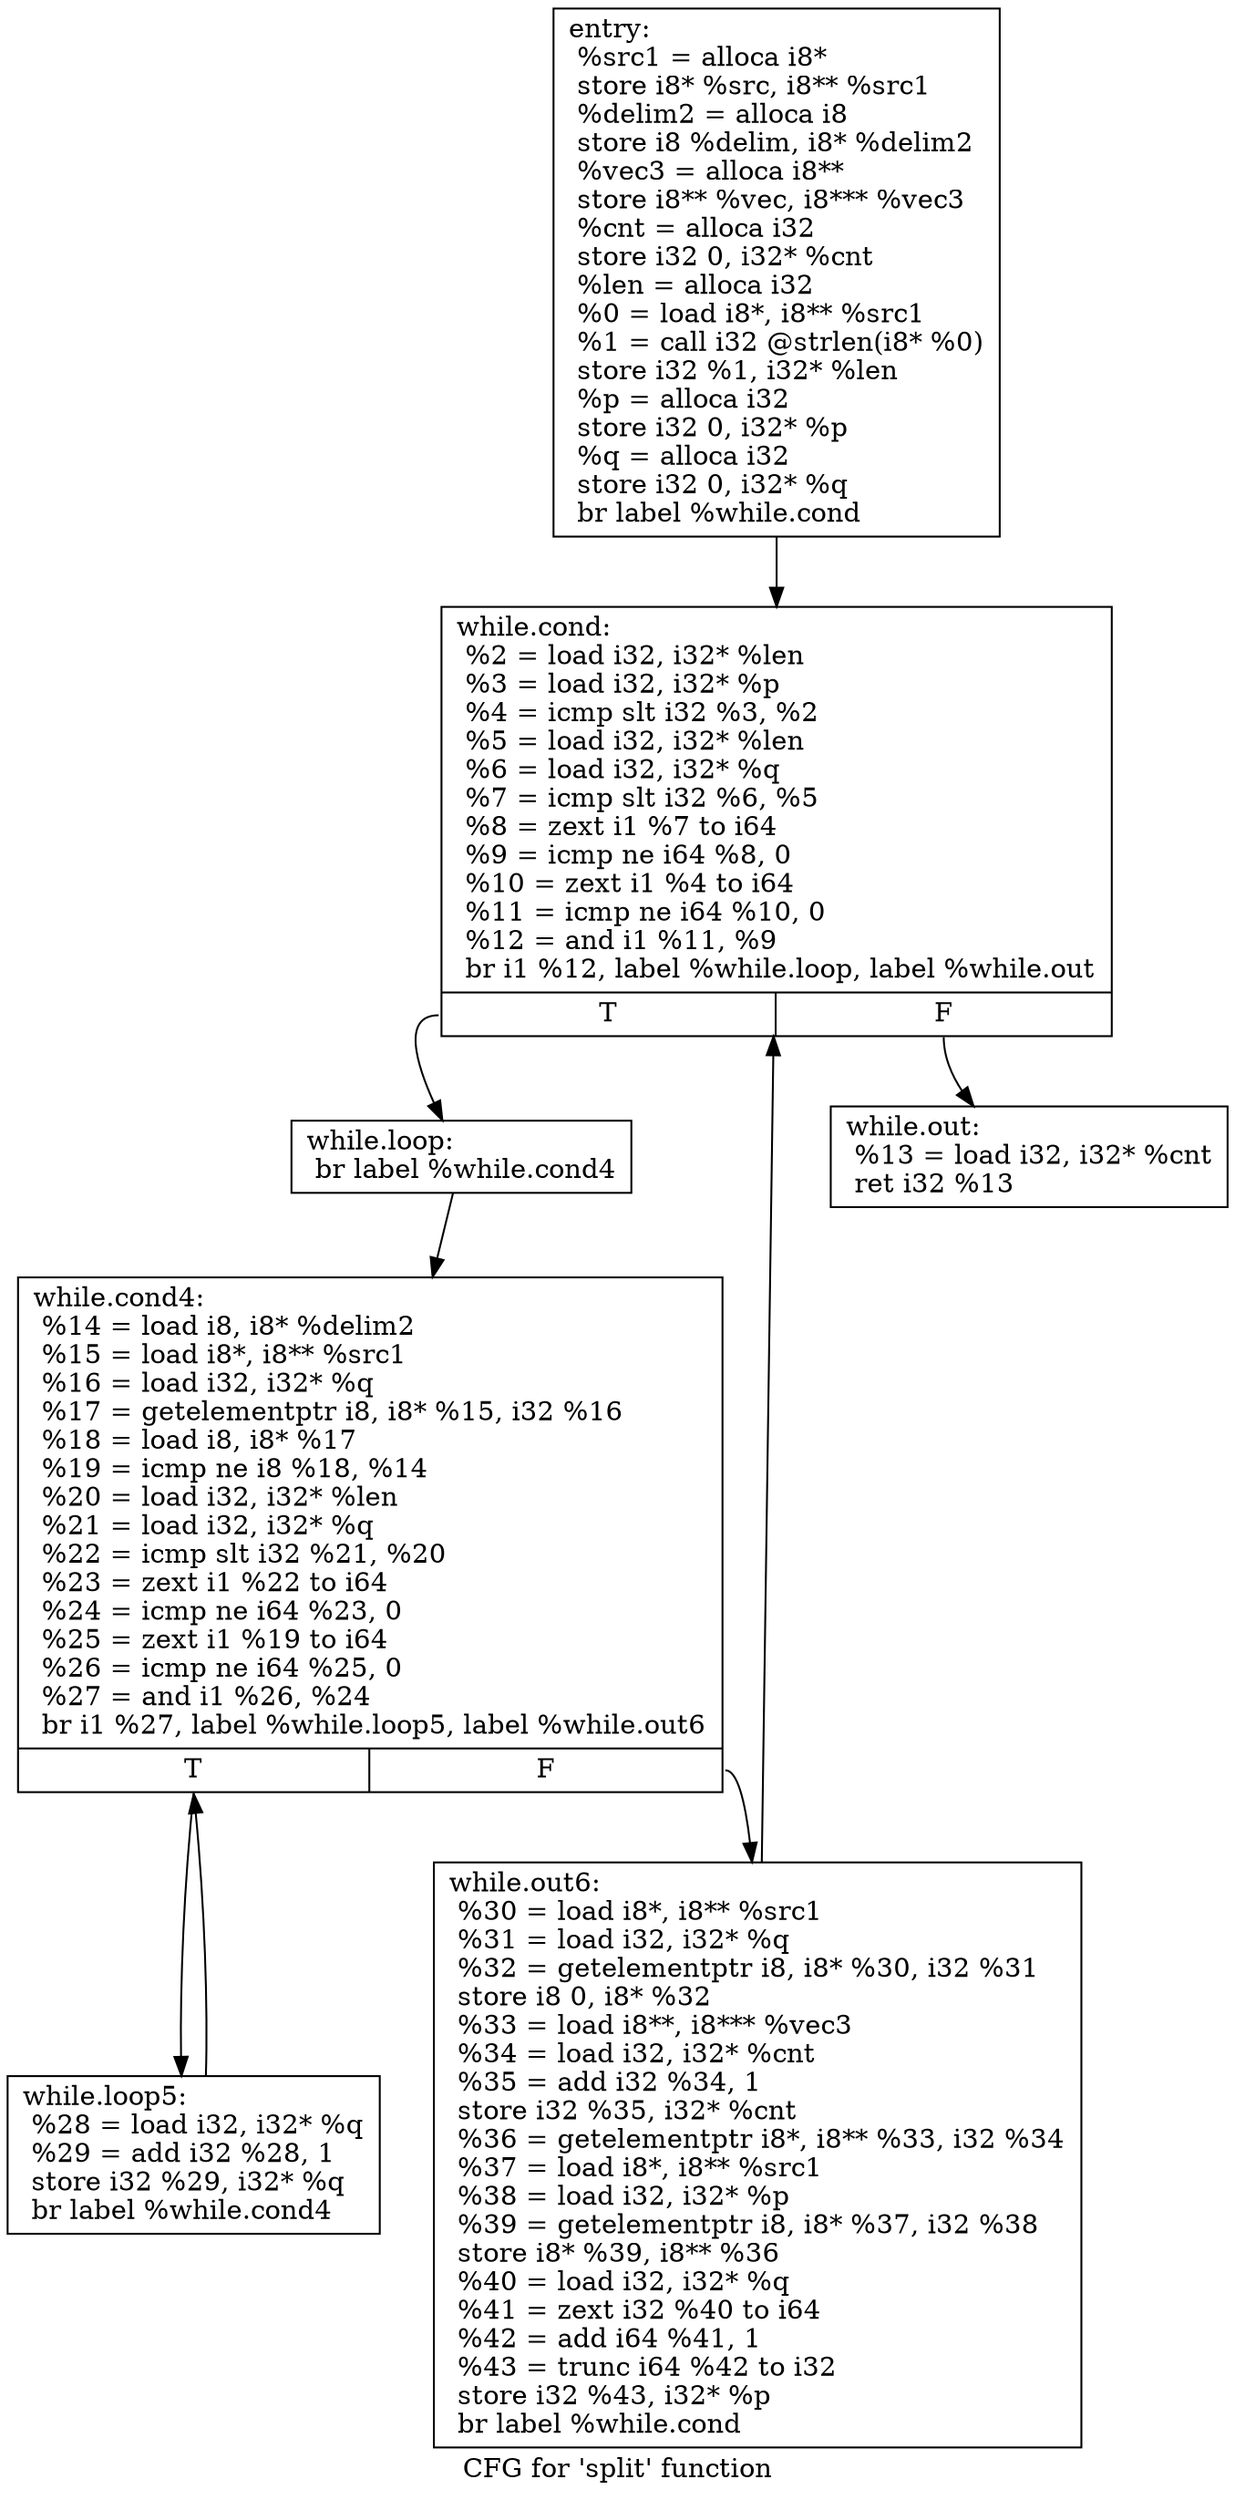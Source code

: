 digraph "CFG for 'split' function" {
	label="CFG for 'split' function";

	Node0xa2ca90 [shape=record,label="{entry:\l  %src1 = alloca i8*\l  store i8* %src, i8** %src1\l  %delim2 = alloca i8\l  store i8 %delim, i8* %delim2\l  %vec3 = alloca i8**\l  store i8** %vec, i8*** %vec3\l  %cnt = alloca i32\l  store i32 0, i32* %cnt\l  %len = alloca i32\l  %0 = load i8*, i8** %src1\l  %1 = call i32 @strlen(i8* %0)\l  store i32 %1, i32* %len\l  %p = alloca i32\l  store i32 0, i32* %p\l  %q = alloca i32\l  store i32 0, i32* %q\l  br label %while.cond\l}"];
	Node0xa2ca90 -> Node0xa2d380;
	Node0xa2d380 [shape=record,label="{while.cond:                                       \l  %2 = load i32, i32* %len\l  %3 = load i32, i32* %p\l  %4 = icmp slt i32 %3, %2\l  %5 = load i32, i32* %len\l  %6 = load i32, i32* %q\l  %7 = icmp slt i32 %6, %5\l  %8 = zext i1 %7 to i64\l  %9 = icmp ne i64 %8, 0\l  %10 = zext i1 %4 to i64\l  %11 = icmp ne i64 %10, 0\l  %12 = and i1 %11, %9\l  br i1 %12, label %while.loop, label %while.out\l|{<s0>T|<s1>F}}"];
	Node0xa2d380:s0 -> Node0xa2d5c0;
	Node0xa2d380:s1 -> Node0xa2dc10;
	Node0xa2d5c0 [shape=record,label="{while.loop:                                       \l  br label %while.cond4\l}"];
	Node0xa2d5c0 -> Node0xa2dd80;
	Node0xa2dc10 [shape=record,label="{while.out:                                        \l  %13 = load i32, i32* %cnt\l  ret i32 %13\l}"];
	Node0xa2dd80 [shape=record,label="{while.cond4:                                      \l  %14 = load i8, i8* %delim2\l  %15 = load i8*, i8** %src1\l  %16 = load i32, i32* %q\l  %17 = getelementptr i8, i8* %15, i32 %16\l  %18 = load i8, i8* %17\l  %19 = icmp ne i8 %18, %14\l  %20 = load i32, i32* %len\l  %21 = load i32, i32* %q\l  %22 = icmp slt i32 %21, %20\l  %23 = zext i1 %22 to i64\l  %24 = icmp ne i64 %23, 0\l  %25 = zext i1 %19 to i64\l  %26 = icmp ne i64 %25, 0\l  %27 = and i1 %26, %24\l  br i1 %27, label %while.loop5, label %while.out6\l|{<s0>T|<s1>F}}"];
	Node0xa2dd80:s0 -> Node0xa2e410;
	Node0xa2dd80:s1 -> Node0xa2e4f0;
	Node0xa2e410 [shape=record,label="{while.loop5:                                      \l  %28 = load i32, i32* %q\l  %29 = add i32 %28, 1\l  store i32 %29, i32* %q\l  br label %while.cond4\l}"];
	Node0xa2e410 -> Node0xa2dd80;
	Node0xa2e4f0 [shape=record,label="{while.out6:                                       \l  %30 = load i8*, i8** %src1\l  %31 = load i32, i32* %q\l  %32 = getelementptr i8, i8* %30, i32 %31\l  store i8 0, i8* %32\l  %33 = load i8**, i8*** %vec3\l  %34 = load i32, i32* %cnt\l  %35 = add i32 %34, 1\l  store i32 %35, i32* %cnt\l  %36 = getelementptr i8*, i8** %33, i32 %34\l  %37 = load i8*, i8** %src1\l  %38 = load i32, i32* %p\l  %39 = getelementptr i8, i8* %37, i32 %38\l  store i8* %39, i8** %36\l  %40 = load i32, i32* %q\l  %41 = zext i32 %40 to i64\l  %42 = add i64 %41, 1\l  %43 = trunc i64 %42 to i32\l  store i32 %43, i32* %p\l  br label %while.cond\l}"];
	Node0xa2e4f0 -> Node0xa2d380;
}
